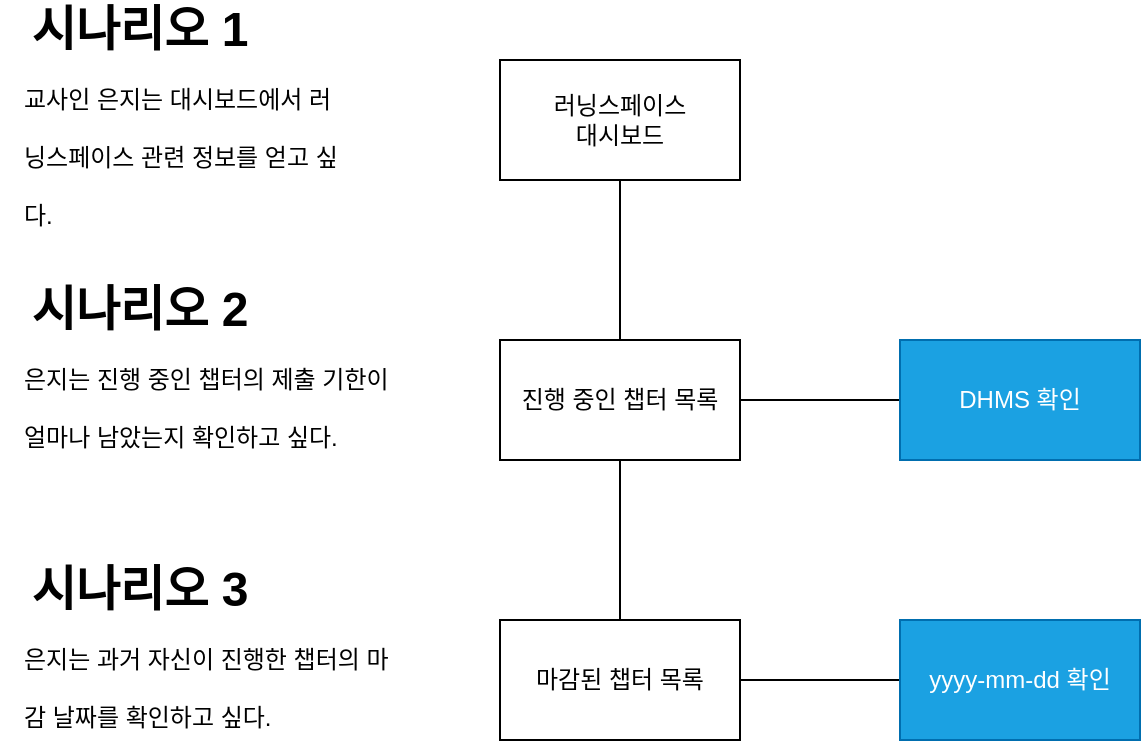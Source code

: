 <mxfile version="20.0.1" type="github">
  <diagram id="qvJiIU98dVkTYcuBTXtH" name="Page-1">
    <mxGraphModel dx="1422" dy="762" grid="1" gridSize="10" guides="1" tooltips="1" connect="1" arrows="1" fold="1" page="1" pageScale="1" pageWidth="827" pageHeight="1169" math="0" shadow="0">
      <root>
        <mxCell id="0" />
        <mxCell id="1" parent="0" />
        <mxCell id="b3XUmrWyPkc1vhzOh8Uj-4" value="" style="edgeStyle=orthogonalEdgeStyle;rounded=0;orthogonalLoop=1;jettySize=auto;html=1;endArrow=none;endFill=0;" edge="1" parent="1" source="b3XUmrWyPkc1vhzOh8Uj-1" target="b3XUmrWyPkc1vhzOh8Uj-3">
          <mxGeometry relative="1" as="geometry" />
        </mxCell>
        <mxCell id="b3XUmrWyPkc1vhzOh8Uj-1" value="러닝스페이스&lt;br&gt;대시보드" style="rounded=0;whiteSpace=wrap;html=1;" vertex="1" parent="1">
          <mxGeometry x="320" y="120" width="120" height="60" as="geometry" />
        </mxCell>
        <mxCell id="b3XUmrWyPkc1vhzOh8Uj-6" value="" style="edgeStyle=orthogonalEdgeStyle;rounded=0;orthogonalLoop=1;jettySize=auto;html=1;endArrow=none;endFill=0;" edge="1" parent="1" source="b3XUmrWyPkc1vhzOh8Uj-3" target="b3XUmrWyPkc1vhzOh8Uj-5">
          <mxGeometry relative="1" as="geometry" />
        </mxCell>
        <mxCell id="b3XUmrWyPkc1vhzOh8Uj-8" value="" style="edgeStyle=orthogonalEdgeStyle;rounded=0;orthogonalLoop=1;jettySize=auto;html=1;endArrow=none;endFill=0;" edge="1" parent="1" source="b3XUmrWyPkc1vhzOh8Uj-3" target="b3XUmrWyPkc1vhzOh8Uj-7">
          <mxGeometry relative="1" as="geometry" />
        </mxCell>
        <mxCell id="b3XUmrWyPkc1vhzOh8Uj-3" value="진행 중인 챕터 목록" style="whiteSpace=wrap;html=1;rounded=0;" vertex="1" parent="1">
          <mxGeometry x="320" y="260" width="120" height="60" as="geometry" />
        </mxCell>
        <mxCell id="b3XUmrWyPkc1vhzOh8Uj-5" value="DHMS 확인" style="whiteSpace=wrap;html=1;rounded=0;fillColor=#1ba1e2;strokeColor=#006EAF;fontColor=#ffffff;" vertex="1" parent="1">
          <mxGeometry x="520" y="260" width="120" height="60" as="geometry" />
        </mxCell>
        <mxCell id="b3XUmrWyPkc1vhzOh8Uj-10" value="" style="edgeStyle=orthogonalEdgeStyle;rounded=0;orthogonalLoop=1;jettySize=auto;html=1;endArrow=none;endFill=0;" edge="1" parent="1" source="b3XUmrWyPkc1vhzOh8Uj-7" target="b3XUmrWyPkc1vhzOh8Uj-9">
          <mxGeometry relative="1" as="geometry" />
        </mxCell>
        <mxCell id="b3XUmrWyPkc1vhzOh8Uj-7" value="마감된 챕터 목록" style="whiteSpace=wrap;html=1;rounded=0;" vertex="1" parent="1">
          <mxGeometry x="320" y="400" width="120" height="60" as="geometry" />
        </mxCell>
        <mxCell id="b3XUmrWyPkc1vhzOh8Uj-9" value="yyyy-mm-dd 확인" style="whiteSpace=wrap;html=1;rounded=0;fillColor=#1ba1e2;strokeColor=#006EAF;fontColor=#ffffff;" vertex="1" parent="1">
          <mxGeometry x="520" y="400" width="120" height="60" as="geometry" />
        </mxCell>
        <mxCell id="b3XUmrWyPkc1vhzOh8Uj-11" value="&lt;font style=&quot;font-size: 24px;&quot;&gt;&lt;b&gt;시나리오 1&lt;/b&gt;&lt;/font&gt;" style="text;html=1;strokeColor=none;fillColor=none;align=center;verticalAlign=middle;whiteSpace=wrap;rounded=0;" vertex="1" parent="1">
          <mxGeometry x="70" y="90" width="140" height="30" as="geometry" />
        </mxCell>
        <mxCell id="b3XUmrWyPkc1vhzOh8Uj-12" value="&lt;span style=&quot;font-size: 12px;&quot;&gt;교사인 은지는 대시보드에서 러닝스페이스 관련 정보를 얻고 싶다.&lt;/span&gt;" style="text;html=1;strokeColor=none;fillColor=none;align=left;verticalAlign=middle;whiteSpace=wrap;rounded=0;fontSize=24;" vertex="1" parent="1">
          <mxGeometry x="80" y="150" width="160" height="30" as="geometry" />
        </mxCell>
        <mxCell id="b3XUmrWyPkc1vhzOh8Uj-13" value="&lt;font style=&quot;font-size: 24px;&quot;&gt;&lt;b&gt;시나리오 2&lt;/b&gt;&lt;/font&gt;" style="text;html=1;strokeColor=none;fillColor=none;align=center;verticalAlign=middle;whiteSpace=wrap;rounded=0;" vertex="1" parent="1">
          <mxGeometry x="70" y="230" width="140" height="30" as="geometry" />
        </mxCell>
        <mxCell id="b3XUmrWyPkc1vhzOh8Uj-14" value="&lt;span style=&quot;font-size: 12px;&quot;&gt;은지는 진행 중인 챕터의 제출 기한이 얼마나 남았는지 확인하고 싶다.&lt;/span&gt;" style="text;html=1;strokeColor=none;fillColor=none;align=left;verticalAlign=middle;whiteSpace=wrap;rounded=0;fontSize=24;" vertex="1" parent="1">
          <mxGeometry x="80" y="260" width="190" height="60" as="geometry" />
        </mxCell>
        <mxCell id="b3XUmrWyPkc1vhzOh8Uj-15" value="&lt;font style=&quot;font-size: 24px;&quot;&gt;&lt;b&gt;시나리오 3&lt;/b&gt;&lt;/font&gt;" style="text;html=1;strokeColor=none;fillColor=none;align=center;verticalAlign=middle;whiteSpace=wrap;rounded=0;" vertex="1" parent="1">
          <mxGeometry x="70" y="370" width="140" height="30" as="geometry" />
        </mxCell>
        <mxCell id="b3XUmrWyPkc1vhzOh8Uj-16" value="&lt;span style=&quot;font-size: 12px;&quot;&gt;은지는 과거 자신이 진행한 챕터의 마감 날짜를 확인하고 싶다.&lt;/span&gt;" style="text;html=1;strokeColor=none;fillColor=none;align=left;verticalAlign=middle;whiteSpace=wrap;rounded=0;fontSize=24;" vertex="1" parent="1">
          <mxGeometry x="80" y="415" width="185" height="30" as="geometry" />
        </mxCell>
      </root>
    </mxGraphModel>
  </diagram>
</mxfile>
